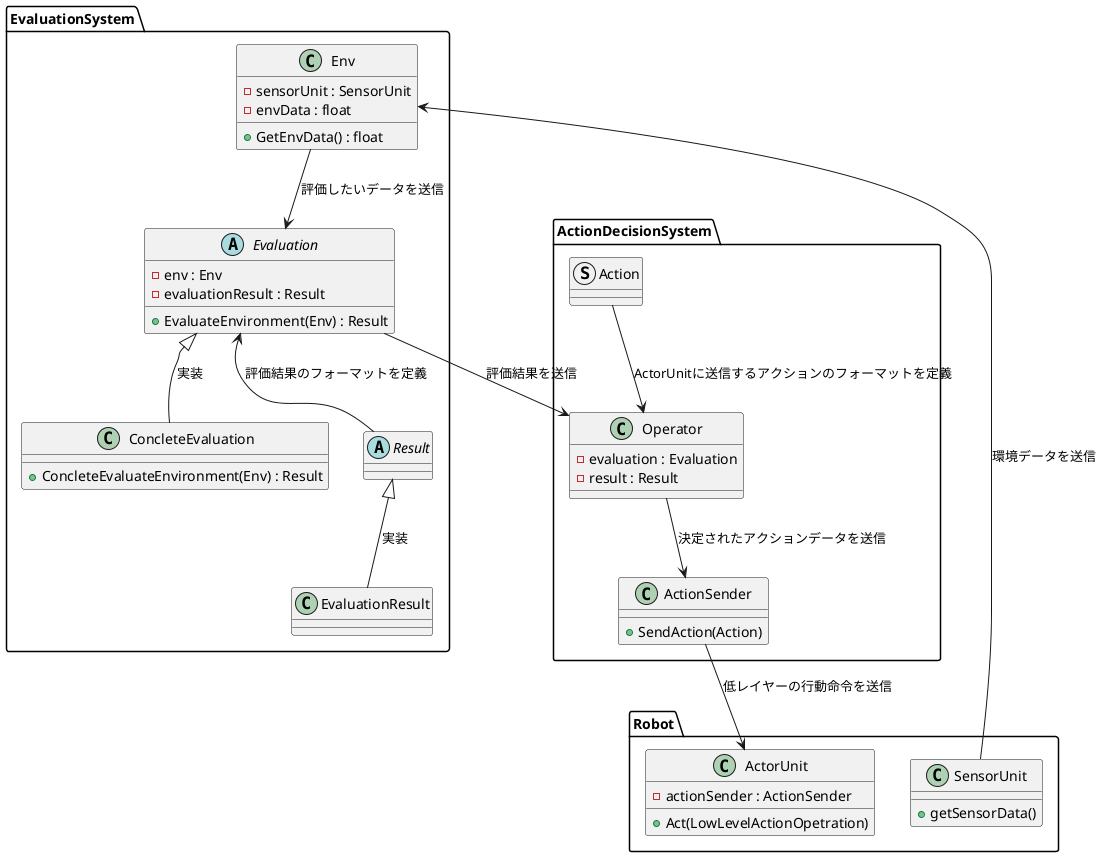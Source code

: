 @startuml

package Robot{
	class ActorUnit{
		- actionSender : ActionSender
		+ Act(LowLevelActionOpetration)
	}
	class SensorUnit{
		+ getSensorData()
	}
}

package EvaluationSystem{
	class Env{
		- sensorUnit : SensorUnit
		- envData : float
		+ GetEnvData() : float
	}
	abstract Evaluation{
		- env : Env
		- evaluationResult : Result
		+ EvaluateEnvironment(Env) : Result
	}
	class ConcleteEvaluation{
		+ ConcleteEvaluateEnvironment(Env) : Result
	}

	abstract Result
	class EvaluationResult
}

SensorUnit --> Env : 環境データを送信
Env --> Evaluation : 評価したいデータを送信
Evaluation <-- Result : 評価結果のフォーマットを定義
Evaluation <|-- ConcleteEvaluation : 実装
Result <|-- EvaluationResult : 実装


package ActionDecisionSystem{
	class Operator{
		- evaluation : Evaluation
		- result : Result
	}
	struct Action
	class ActionSender{
		+ SendAction(Action)
	}
}

Evaluation --> Operator : 評価結果を送信
Action --> Operator : ActorUnitに送信するアクションのフォーマットを定義
Operator --> ActionSender : 決定されたアクションデータを送信
ActionSender --> ActorUnit : 低レイヤーの行動命令を送信

@enduml